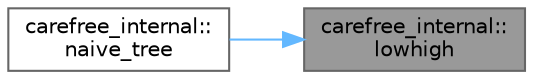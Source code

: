 digraph "carefree_internal::lowhigh"
{
 // LATEX_PDF_SIZE
  bgcolor="transparent";
  edge [fontname=Helvetica,fontsize=10,labelfontname=Helvetica,labelfontsize=10];
  node [fontname=Helvetica,fontsize=10,shape=box,height=0.2,width=0.4];
  rankdir="RL";
  Node1 [id="Node000001",label="carefree_internal::\llowhigh",height=0.2,width=0.4,color="gray40", fillcolor="grey60", style="filled", fontcolor="black",tooltip=" "];
  Node1 -> Node2 [id="edge1_Node000001_Node000002",dir="back",color="steelblue1",style="solid",tooltip=" "];
  Node2 [id="Node000002",label="carefree_internal::\lnaive_tree",height=0.2,width=0.4,color="grey40", fillcolor="white", style="filled",URL="$namespacecarefree__internal.html#a6568ca7a4573592fe32797708ffd5660",tooltip=" "];
}
